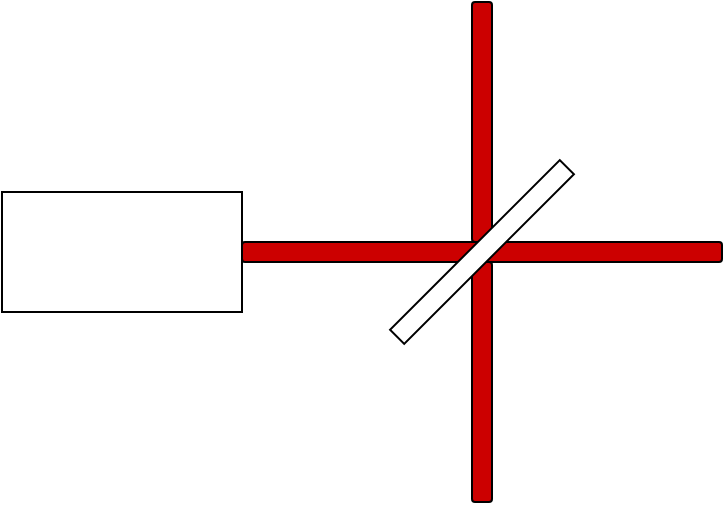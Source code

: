 <mxfile version="24.7.17">
  <diagram name="Page-1" id="kn0pzf5CrisQtd76Tj6F">
    <mxGraphModel dx="911" dy="454" grid="1" gridSize="10" guides="1" tooltips="1" connect="1" arrows="1" fold="1" page="1" pageScale="1" pageWidth="850" pageHeight="1100" math="0" shadow="0">
      <root>
        <mxCell id="0" />
        <mxCell id="1" parent="0" />
        <mxCell id="t5O_zeJZ4166cuyvvhvV-4" value="" style="rounded=1;whiteSpace=wrap;html=1;rotation=90;gradientColor=none;gradientDirection=south;fillColor=#CC0000;strokeColor=default;" vertex="1" parent="1">
          <mxGeometry x="180" y="480" width="120" height="10" as="geometry" />
        </mxCell>
        <mxCell id="t5O_zeJZ4166cuyvvhvV-1" value="" style="rounded=0;whiteSpace=wrap;html=1;" vertex="1" parent="1">
          <mxGeometry y="520" width="120" height="60" as="geometry" />
        </mxCell>
        <mxCell id="t5O_zeJZ4166cuyvvhvV-2" value="" style="rounded=1;whiteSpace=wrap;html=1;fillColor=#CC0000;" vertex="1" parent="1">
          <mxGeometry x="120" y="545" width="120" height="10" as="geometry" />
        </mxCell>
        <mxCell id="t5O_zeJZ4166cuyvvhvV-5" value="" style="rounded=1;whiteSpace=wrap;html=1;rotation=-180;fillColor=#CC0000;" vertex="1" parent="1">
          <mxGeometry x="240" y="545" width="120" height="10" as="geometry" />
        </mxCell>
        <mxCell id="t5O_zeJZ4166cuyvvhvV-6" value="" style="rounded=1;whiteSpace=wrap;html=1;rotation=90;fillColor=#CC0000;" vertex="1" parent="1">
          <mxGeometry x="180" y="610" width="120" height="10" as="geometry" />
        </mxCell>
        <mxCell id="t5O_zeJZ4166cuyvvhvV-3" value="" style="rounded=0;whiteSpace=wrap;html=1;rotation=-45;" vertex="1" parent="1">
          <mxGeometry x="180" y="545" width="120" height="10" as="geometry" />
        </mxCell>
      </root>
    </mxGraphModel>
  </diagram>
</mxfile>
